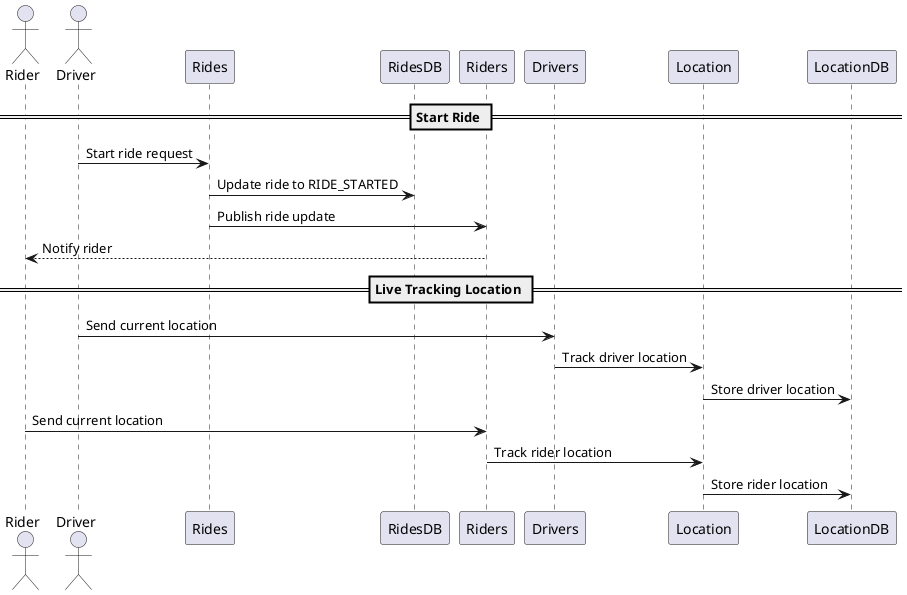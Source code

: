 @startuml Start Ride Flow

actor Rider
actor Driver

== Start Ride ==
Driver->Rides: Start ride request
Rides->RidesDB: Update ride to RIDE_STARTED
Rides->Riders: Publish ride update
Riders-->Rider: Notify rider

== Live Tracking Location ==
Driver->Drivers: Send current location
Drivers->Location: Track driver location
Location->LocationDB: Store driver location

Rider->Riders: Send current location
Riders->Location: Track rider location
Location->LocationDB: Store rider location

@enduml
